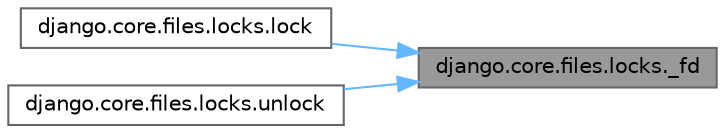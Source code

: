 digraph "django.core.files.locks._fd"
{
 // LATEX_PDF_SIZE
  bgcolor="transparent";
  edge [fontname=Helvetica,fontsize=10,labelfontname=Helvetica,labelfontsize=10];
  node [fontname=Helvetica,fontsize=10,shape=box,height=0.2,width=0.4];
  rankdir="RL";
  Node1 [id="Node000001",label="django.core.files.locks._fd",height=0.2,width=0.4,color="gray40", fillcolor="grey60", style="filled", fontcolor="black",tooltip=" "];
  Node1 -> Node2 [id="edge1_Node000001_Node000002",dir="back",color="steelblue1",style="solid",tooltip=" "];
  Node2 [id="Node000002",label="django.core.files.locks.lock",height=0.2,width=0.4,color="grey40", fillcolor="white", style="filled",URL="$namespacedjango_1_1core_1_1files_1_1locks.html#a8b3dc86c80741c2bb7716e112e560171",tooltip=" "];
  Node1 -> Node3 [id="edge2_Node000001_Node000003",dir="back",color="steelblue1",style="solid",tooltip=" "];
  Node3 [id="Node000003",label="django.core.files.locks.unlock",height=0.2,width=0.4,color="grey40", fillcolor="white", style="filled",URL="$namespacedjango_1_1core_1_1files_1_1locks.html#a5502a9b86174fbb1a3358bd2d65c050c",tooltip=" "];
}
